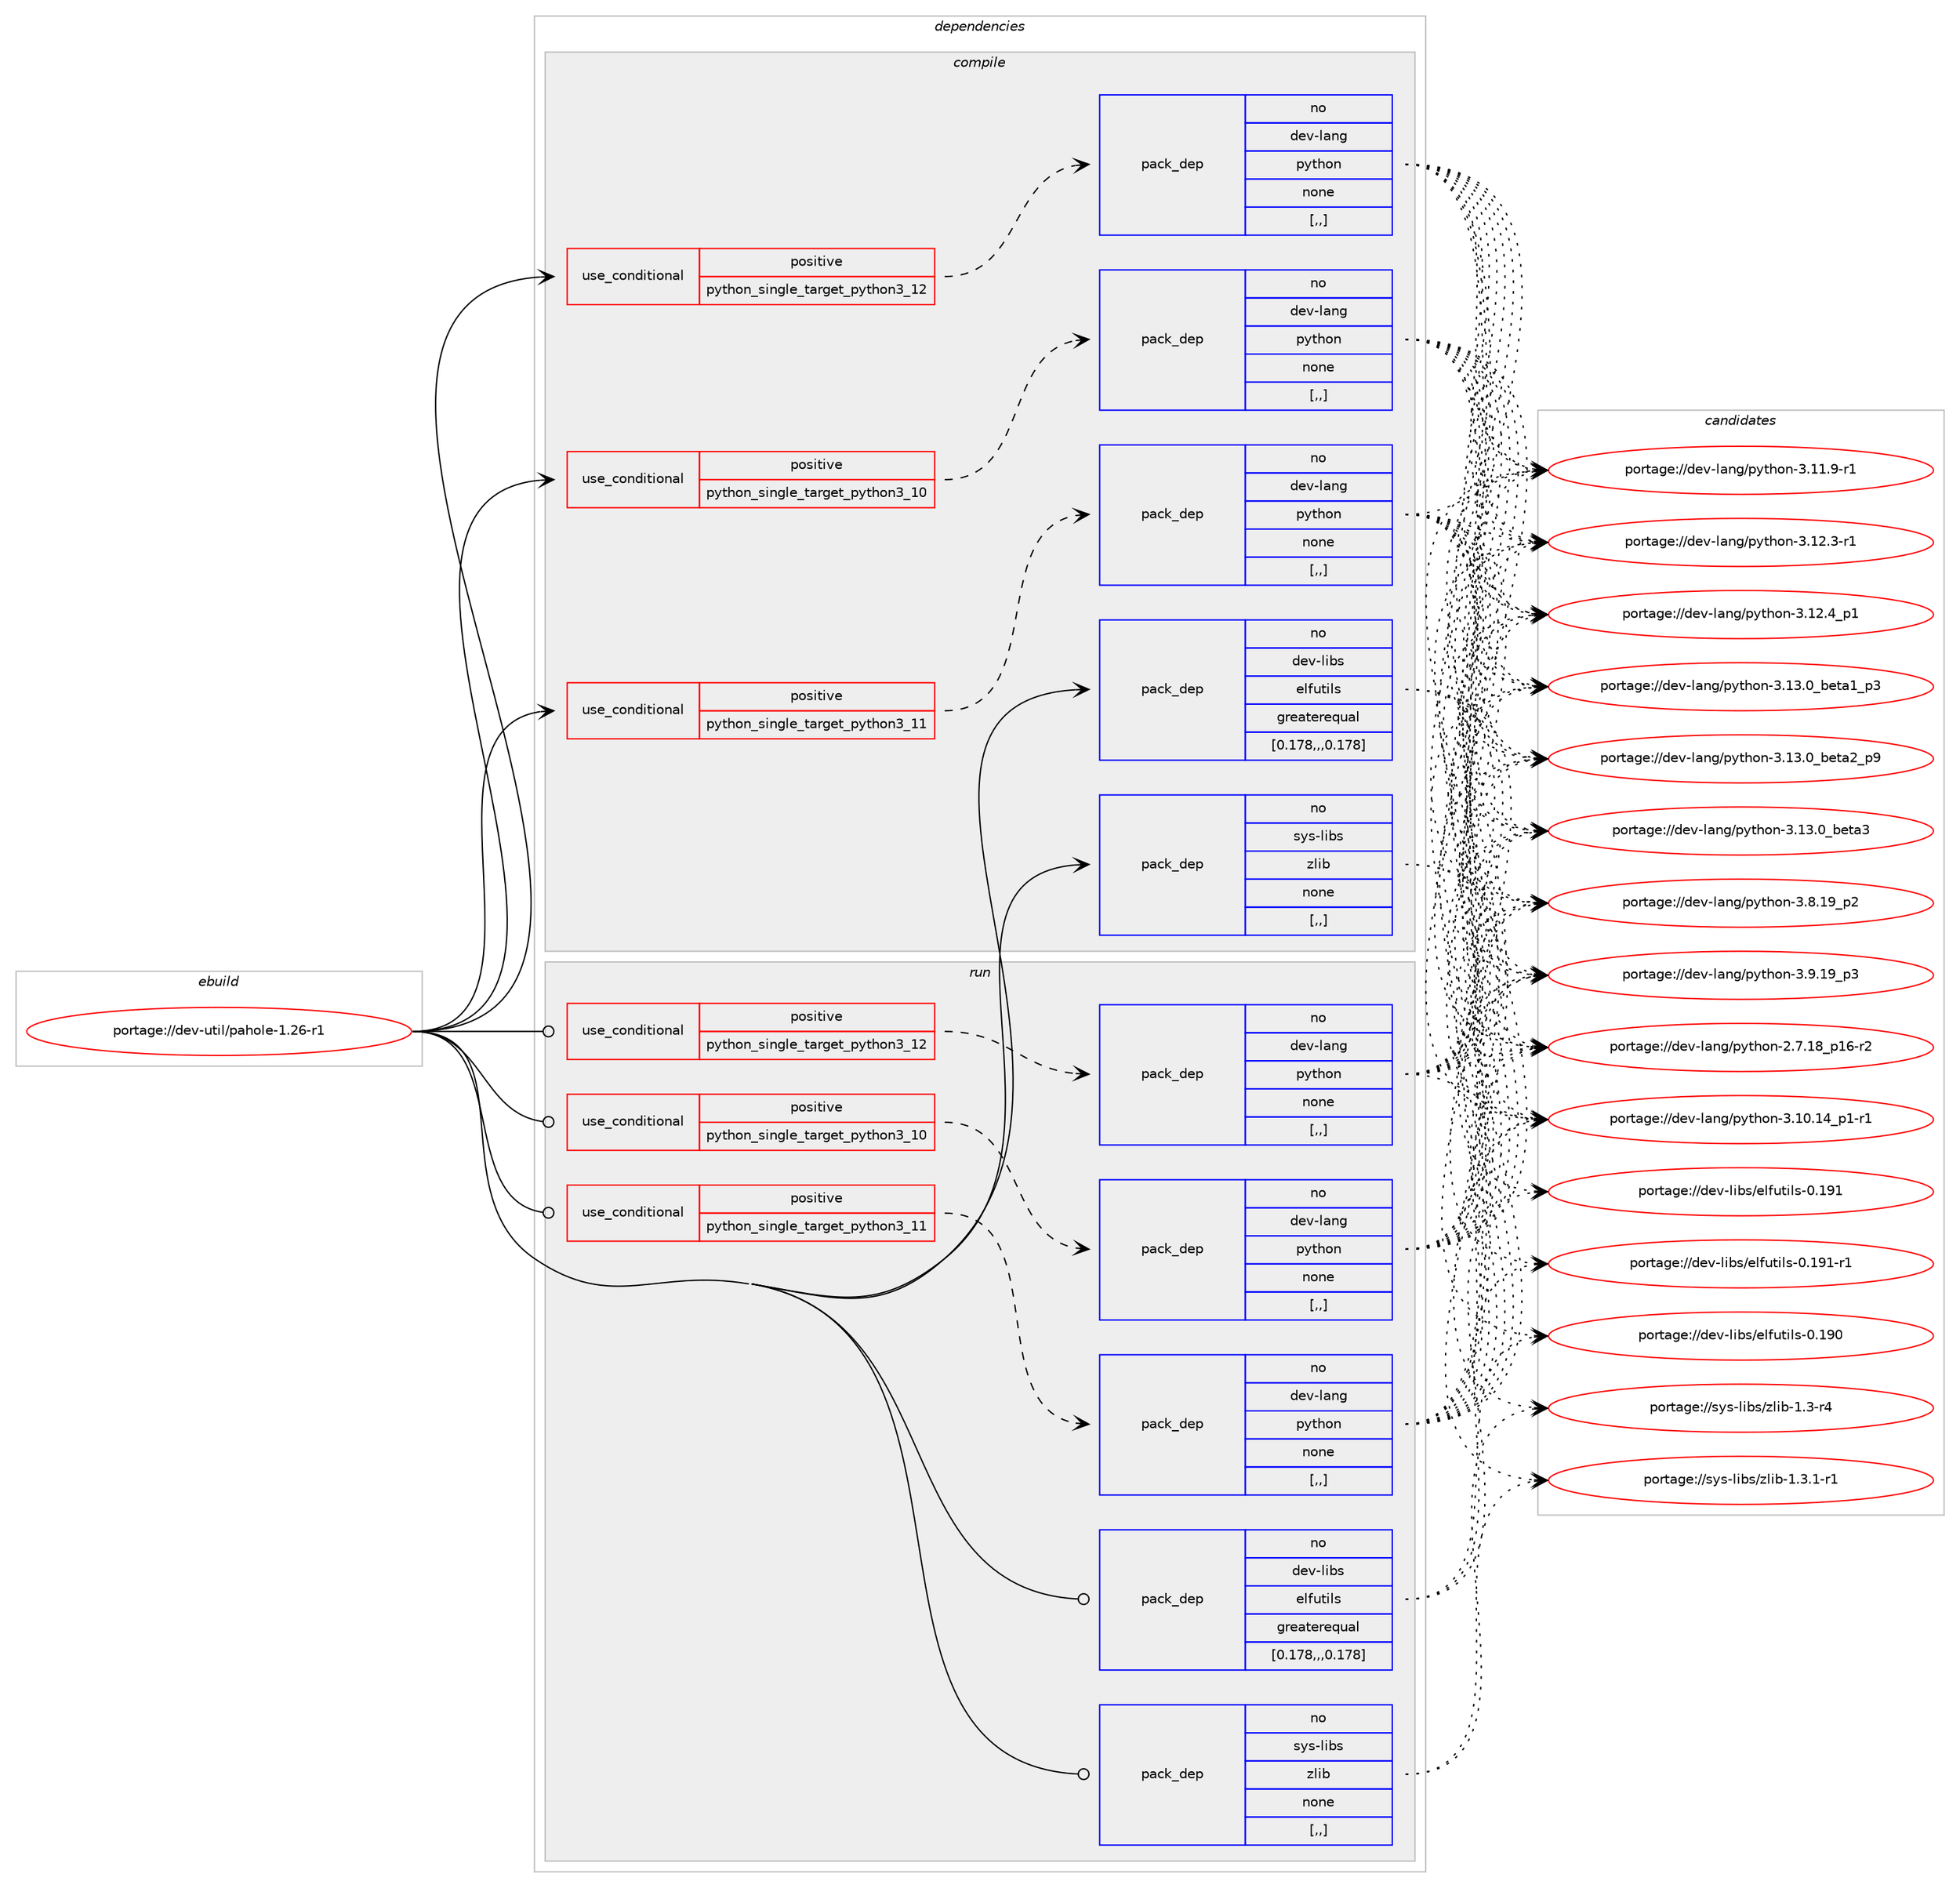 digraph prolog {

# *************
# Graph options
# *************

newrank=true;
concentrate=true;
compound=true;
graph [rankdir=LR,fontname=Helvetica,fontsize=10,ranksep=1.5];#, ranksep=2.5, nodesep=0.2];
edge  [arrowhead=vee];
node  [fontname=Helvetica,fontsize=10];

# **********
# The ebuild
# **********

subgraph cluster_leftcol {
color=gray;
rank=same;
label=<<i>ebuild</i>>;
id [label="portage://dev-util/pahole-1.26-r1", color=red, width=4, href="../dev-util/pahole-1.26-r1.svg"];
}

# ****************
# The dependencies
# ****************

subgraph cluster_midcol {
color=gray;
label=<<i>dependencies</i>>;
subgraph cluster_compile {
fillcolor="#eeeeee";
style=filled;
label=<<i>compile</i>>;
subgraph cond59861 {
dependency213405 [label=<<TABLE BORDER="0" CELLBORDER="1" CELLSPACING="0" CELLPADDING="4"><TR><TD ROWSPAN="3" CELLPADDING="10">use_conditional</TD></TR><TR><TD>positive</TD></TR><TR><TD>python_single_target_python3_10</TD></TR></TABLE>>, shape=none, color=red];
subgraph pack152123 {
dependency213406 [label=<<TABLE BORDER="0" CELLBORDER="1" CELLSPACING="0" CELLPADDING="4" WIDTH="220"><TR><TD ROWSPAN="6" CELLPADDING="30">pack_dep</TD></TR><TR><TD WIDTH="110">no</TD></TR><TR><TD>dev-lang</TD></TR><TR><TD>python</TD></TR><TR><TD>none</TD></TR><TR><TD>[,,]</TD></TR></TABLE>>, shape=none, color=blue];
}
dependency213405:e -> dependency213406:w [weight=20,style="dashed",arrowhead="vee"];
}
id:e -> dependency213405:w [weight=20,style="solid",arrowhead="vee"];
subgraph cond59862 {
dependency213407 [label=<<TABLE BORDER="0" CELLBORDER="1" CELLSPACING="0" CELLPADDING="4"><TR><TD ROWSPAN="3" CELLPADDING="10">use_conditional</TD></TR><TR><TD>positive</TD></TR><TR><TD>python_single_target_python3_11</TD></TR></TABLE>>, shape=none, color=red];
subgraph pack152124 {
dependency213408 [label=<<TABLE BORDER="0" CELLBORDER="1" CELLSPACING="0" CELLPADDING="4" WIDTH="220"><TR><TD ROWSPAN="6" CELLPADDING="30">pack_dep</TD></TR><TR><TD WIDTH="110">no</TD></TR><TR><TD>dev-lang</TD></TR><TR><TD>python</TD></TR><TR><TD>none</TD></TR><TR><TD>[,,]</TD></TR></TABLE>>, shape=none, color=blue];
}
dependency213407:e -> dependency213408:w [weight=20,style="dashed",arrowhead="vee"];
}
id:e -> dependency213407:w [weight=20,style="solid",arrowhead="vee"];
subgraph cond59863 {
dependency213409 [label=<<TABLE BORDER="0" CELLBORDER="1" CELLSPACING="0" CELLPADDING="4"><TR><TD ROWSPAN="3" CELLPADDING="10">use_conditional</TD></TR><TR><TD>positive</TD></TR><TR><TD>python_single_target_python3_12</TD></TR></TABLE>>, shape=none, color=red];
subgraph pack152125 {
dependency213410 [label=<<TABLE BORDER="0" CELLBORDER="1" CELLSPACING="0" CELLPADDING="4" WIDTH="220"><TR><TD ROWSPAN="6" CELLPADDING="30">pack_dep</TD></TR><TR><TD WIDTH="110">no</TD></TR><TR><TD>dev-lang</TD></TR><TR><TD>python</TD></TR><TR><TD>none</TD></TR><TR><TD>[,,]</TD></TR></TABLE>>, shape=none, color=blue];
}
dependency213409:e -> dependency213410:w [weight=20,style="dashed",arrowhead="vee"];
}
id:e -> dependency213409:w [weight=20,style="solid",arrowhead="vee"];
subgraph pack152126 {
dependency213411 [label=<<TABLE BORDER="0" CELLBORDER="1" CELLSPACING="0" CELLPADDING="4" WIDTH="220"><TR><TD ROWSPAN="6" CELLPADDING="30">pack_dep</TD></TR><TR><TD WIDTH="110">no</TD></TR><TR><TD>dev-libs</TD></TR><TR><TD>elfutils</TD></TR><TR><TD>greaterequal</TD></TR><TR><TD>[0.178,,,0.178]</TD></TR></TABLE>>, shape=none, color=blue];
}
id:e -> dependency213411:w [weight=20,style="solid",arrowhead="vee"];
subgraph pack152127 {
dependency213412 [label=<<TABLE BORDER="0" CELLBORDER="1" CELLSPACING="0" CELLPADDING="4" WIDTH="220"><TR><TD ROWSPAN="6" CELLPADDING="30">pack_dep</TD></TR><TR><TD WIDTH="110">no</TD></TR><TR><TD>sys-libs</TD></TR><TR><TD>zlib</TD></TR><TR><TD>none</TD></TR><TR><TD>[,,]</TD></TR></TABLE>>, shape=none, color=blue];
}
id:e -> dependency213412:w [weight=20,style="solid",arrowhead="vee"];
}
subgraph cluster_compileandrun {
fillcolor="#eeeeee";
style=filled;
label=<<i>compile and run</i>>;
}
subgraph cluster_run {
fillcolor="#eeeeee";
style=filled;
label=<<i>run</i>>;
subgraph cond59864 {
dependency213413 [label=<<TABLE BORDER="0" CELLBORDER="1" CELLSPACING="0" CELLPADDING="4"><TR><TD ROWSPAN="3" CELLPADDING="10">use_conditional</TD></TR><TR><TD>positive</TD></TR><TR><TD>python_single_target_python3_10</TD></TR></TABLE>>, shape=none, color=red];
subgraph pack152128 {
dependency213414 [label=<<TABLE BORDER="0" CELLBORDER="1" CELLSPACING="0" CELLPADDING="4" WIDTH="220"><TR><TD ROWSPAN="6" CELLPADDING="30">pack_dep</TD></TR><TR><TD WIDTH="110">no</TD></TR><TR><TD>dev-lang</TD></TR><TR><TD>python</TD></TR><TR><TD>none</TD></TR><TR><TD>[,,]</TD></TR></TABLE>>, shape=none, color=blue];
}
dependency213413:e -> dependency213414:w [weight=20,style="dashed",arrowhead="vee"];
}
id:e -> dependency213413:w [weight=20,style="solid",arrowhead="odot"];
subgraph cond59865 {
dependency213415 [label=<<TABLE BORDER="0" CELLBORDER="1" CELLSPACING="0" CELLPADDING="4"><TR><TD ROWSPAN="3" CELLPADDING="10">use_conditional</TD></TR><TR><TD>positive</TD></TR><TR><TD>python_single_target_python3_11</TD></TR></TABLE>>, shape=none, color=red];
subgraph pack152129 {
dependency213416 [label=<<TABLE BORDER="0" CELLBORDER="1" CELLSPACING="0" CELLPADDING="4" WIDTH="220"><TR><TD ROWSPAN="6" CELLPADDING="30">pack_dep</TD></TR><TR><TD WIDTH="110">no</TD></TR><TR><TD>dev-lang</TD></TR><TR><TD>python</TD></TR><TR><TD>none</TD></TR><TR><TD>[,,]</TD></TR></TABLE>>, shape=none, color=blue];
}
dependency213415:e -> dependency213416:w [weight=20,style="dashed",arrowhead="vee"];
}
id:e -> dependency213415:w [weight=20,style="solid",arrowhead="odot"];
subgraph cond59866 {
dependency213417 [label=<<TABLE BORDER="0" CELLBORDER="1" CELLSPACING="0" CELLPADDING="4"><TR><TD ROWSPAN="3" CELLPADDING="10">use_conditional</TD></TR><TR><TD>positive</TD></TR><TR><TD>python_single_target_python3_12</TD></TR></TABLE>>, shape=none, color=red];
subgraph pack152130 {
dependency213418 [label=<<TABLE BORDER="0" CELLBORDER="1" CELLSPACING="0" CELLPADDING="4" WIDTH="220"><TR><TD ROWSPAN="6" CELLPADDING="30">pack_dep</TD></TR><TR><TD WIDTH="110">no</TD></TR><TR><TD>dev-lang</TD></TR><TR><TD>python</TD></TR><TR><TD>none</TD></TR><TR><TD>[,,]</TD></TR></TABLE>>, shape=none, color=blue];
}
dependency213417:e -> dependency213418:w [weight=20,style="dashed",arrowhead="vee"];
}
id:e -> dependency213417:w [weight=20,style="solid",arrowhead="odot"];
subgraph pack152131 {
dependency213419 [label=<<TABLE BORDER="0" CELLBORDER="1" CELLSPACING="0" CELLPADDING="4" WIDTH="220"><TR><TD ROWSPAN="6" CELLPADDING="30">pack_dep</TD></TR><TR><TD WIDTH="110">no</TD></TR><TR><TD>dev-libs</TD></TR><TR><TD>elfutils</TD></TR><TR><TD>greaterequal</TD></TR><TR><TD>[0.178,,,0.178]</TD></TR></TABLE>>, shape=none, color=blue];
}
id:e -> dependency213419:w [weight=20,style="solid",arrowhead="odot"];
subgraph pack152132 {
dependency213420 [label=<<TABLE BORDER="0" CELLBORDER="1" CELLSPACING="0" CELLPADDING="4" WIDTH="220"><TR><TD ROWSPAN="6" CELLPADDING="30">pack_dep</TD></TR><TR><TD WIDTH="110">no</TD></TR><TR><TD>sys-libs</TD></TR><TR><TD>zlib</TD></TR><TR><TD>none</TD></TR><TR><TD>[,,]</TD></TR></TABLE>>, shape=none, color=blue];
}
id:e -> dependency213420:w [weight=20,style="solid",arrowhead="odot"];
}
}

# **************
# The candidates
# **************

subgraph cluster_choices {
rank=same;
color=gray;
label=<<i>candidates</i>>;

subgraph choice152123 {
color=black;
nodesep=1;
choice100101118451089711010347112121116104111110455046554649569511249544511450 [label="portage://dev-lang/python-2.7.18_p16-r2", color=red, width=4,href="../dev-lang/python-2.7.18_p16-r2.svg"];
choice100101118451089711010347112121116104111110455146494846495295112494511449 [label="portage://dev-lang/python-3.10.14_p1-r1", color=red, width=4,href="../dev-lang/python-3.10.14_p1-r1.svg"];
choice100101118451089711010347112121116104111110455146494946574511449 [label="portage://dev-lang/python-3.11.9-r1", color=red, width=4,href="../dev-lang/python-3.11.9-r1.svg"];
choice100101118451089711010347112121116104111110455146495046514511449 [label="portage://dev-lang/python-3.12.3-r1", color=red, width=4,href="../dev-lang/python-3.12.3-r1.svg"];
choice100101118451089711010347112121116104111110455146495046529511249 [label="portage://dev-lang/python-3.12.4_p1", color=red, width=4,href="../dev-lang/python-3.12.4_p1.svg"];
choice10010111845108971101034711212111610411111045514649514648959810111697499511251 [label="portage://dev-lang/python-3.13.0_beta1_p3", color=red, width=4,href="../dev-lang/python-3.13.0_beta1_p3.svg"];
choice10010111845108971101034711212111610411111045514649514648959810111697509511257 [label="portage://dev-lang/python-3.13.0_beta2_p9", color=red, width=4,href="../dev-lang/python-3.13.0_beta2_p9.svg"];
choice1001011184510897110103471121211161041111104551464951464895981011169751 [label="portage://dev-lang/python-3.13.0_beta3", color=red, width=4,href="../dev-lang/python-3.13.0_beta3.svg"];
choice100101118451089711010347112121116104111110455146564649579511250 [label="portage://dev-lang/python-3.8.19_p2", color=red, width=4,href="../dev-lang/python-3.8.19_p2.svg"];
choice100101118451089711010347112121116104111110455146574649579511251 [label="portage://dev-lang/python-3.9.19_p3", color=red, width=4,href="../dev-lang/python-3.9.19_p3.svg"];
dependency213406:e -> choice100101118451089711010347112121116104111110455046554649569511249544511450:w [style=dotted,weight="100"];
dependency213406:e -> choice100101118451089711010347112121116104111110455146494846495295112494511449:w [style=dotted,weight="100"];
dependency213406:e -> choice100101118451089711010347112121116104111110455146494946574511449:w [style=dotted,weight="100"];
dependency213406:e -> choice100101118451089711010347112121116104111110455146495046514511449:w [style=dotted,weight="100"];
dependency213406:e -> choice100101118451089711010347112121116104111110455146495046529511249:w [style=dotted,weight="100"];
dependency213406:e -> choice10010111845108971101034711212111610411111045514649514648959810111697499511251:w [style=dotted,weight="100"];
dependency213406:e -> choice10010111845108971101034711212111610411111045514649514648959810111697509511257:w [style=dotted,weight="100"];
dependency213406:e -> choice1001011184510897110103471121211161041111104551464951464895981011169751:w [style=dotted,weight="100"];
dependency213406:e -> choice100101118451089711010347112121116104111110455146564649579511250:w [style=dotted,weight="100"];
dependency213406:e -> choice100101118451089711010347112121116104111110455146574649579511251:w [style=dotted,weight="100"];
}
subgraph choice152124 {
color=black;
nodesep=1;
choice100101118451089711010347112121116104111110455046554649569511249544511450 [label="portage://dev-lang/python-2.7.18_p16-r2", color=red, width=4,href="../dev-lang/python-2.7.18_p16-r2.svg"];
choice100101118451089711010347112121116104111110455146494846495295112494511449 [label="portage://dev-lang/python-3.10.14_p1-r1", color=red, width=4,href="../dev-lang/python-3.10.14_p1-r1.svg"];
choice100101118451089711010347112121116104111110455146494946574511449 [label="portage://dev-lang/python-3.11.9-r1", color=red, width=4,href="../dev-lang/python-3.11.9-r1.svg"];
choice100101118451089711010347112121116104111110455146495046514511449 [label="portage://dev-lang/python-3.12.3-r1", color=red, width=4,href="../dev-lang/python-3.12.3-r1.svg"];
choice100101118451089711010347112121116104111110455146495046529511249 [label="portage://dev-lang/python-3.12.4_p1", color=red, width=4,href="../dev-lang/python-3.12.4_p1.svg"];
choice10010111845108971101034711212111610411111045514649514648959810111697499511251 [label="portage://dev-lang/python-3.13.0_beta1_p3", color=red, width=4,href="../dev-lang/python-3.13.0_beta1_p3.svg"];
choice10010111845108971101034711212111610411111045514649514648959810111697509511257 [label="portage://dev-lang/python-3.13.0_beta2_p9", color=red, width=4,href="../dev-lang/python-3.13.0_beta2_p9.svg"];
choice1001011184510897110103471121211161041111104551464951464895981011169751 [label="portage://dev-lang/python-3.13.0_beta3", color=red, width=4,href="../dev-lang/python-3.13.0_beta3.svg"];
choice100101118451089711010347112121116104111110455146564649579511250 [label="portage://dev-lang/python-3.8.19_p2", color=red, width=4,href="../dev-lang/python-3.8.19_p2.svg"];
choice100101118451089711010347112121116104111110455146574649579511251 [label="portage://dev-lang/python-3.9.19_p3", color=red, width=4,href="../dev-lang/python-3.9.19_p3.svg"];
dependency213408:e -> choice100101118451089711010347112121116104111110455046554649569511249544511450:w [style=dotted,weight="100"];
dependency213408:e -> choice100101118451089711010347112121116104111110455146494846495295112494511449:w [style=dotted,weight="100"];
dependency213408:e -> choice100101118451089711010347112121116104111110455146494946574511449:w [style=dotted,weight="100"];
dependency213408:e -> choice100101118451089711010347112121116104111110455146495046514511449:w [style=dotted,weight="100"];
dependency213408:e -> choice100101118451089711010347112121116104111110455146495046529511249:w [style=dotted,weight="100"];
dependency213408:e -> choice10010111845108971101034711212111610411111045514649514648959810111697499511251:w [style=dotted,weight="100"];
dependency213408:e -> choice10010111845108971101034711212111610411111045514649514648959810111697509511257:w [style=dotted,weight="100"];
dependency213408:e -> choice1001011184510897110103471121211161041111104551464951464895981011169751:w [style=dotted,weight="100"];
dependency213408:e -> choice100101118451089711010347112121116104111110455146564649579511250:w [style=dotted,weight="100"];
dependency213408:e -> choice100101118451089711010347112121116104111110455146574649579511251:w [style=dotted,weight="100"];
}
subgraph choice152125 {
color=black;
nodesep=1;
choice100101118451089711010347112121116104111110455046554649569511249544511450 [label="portage://dev-lang/python-2.7.18_p16-r2", color=red, width=4,href="../dev-lang/python-2.7.18_p16-r2.svg"];
choice100101118451089711010347112121116104111110455146494846495295112494511449 [label="portage://dev-lang/python-3.10.14_p1-r1", color=red, width=4,href="../dev-lang/python-3.10.14_p1-r1.svg"];
choice100101118451089711010347112121116104111110455146494946574511449 [label="portage://dev-lang/python-3.11.9-r1", color=red, width=4,href="../dev-lang/python-3.11.9-r1.svg"];
choice100101118451089711010347112121116104111110455146495046514511449 [label="portage://dev-lang/python-3.12.3-r1", color=red, width=4,href="../dev-lang/python-3.12.3-r1.svg"];
choice100101118451089711010347112121116104111110455146495046529511249 [label="portage://dev-lang/python-3.12.4_p1", color=red, width=4,href="../dev-lang/python-3.12.4_p1.svg"];
choice10010111845108971101034711212111610411111045514649514648959810111697499511251 [label="portage://dev-lang/python-3.13.0_beta1_p3", color=red, width=4,href="../dev-lang/python-3.13.0_beta1_p3.svg"];
choice10010111845108971101034711212111610411111045514649514648959810111697509511257 [label="portage://dev-lang/python-3.13.0_beta2_p9", color=red, width=4,href="../dev-lang/python-3.13.0_beta2_p9.svg"];
choice1001011184510897110103471121211161041111104551464951464895981011169751 [label="portage://dev-lang/python-3.13.0_beta3", color=red, width=4,href="../dev-lang/python-3.13.0_beta3.svg"];
choice100101118451089711010347112121116104111110455146564649579511250 [label="portage://dev-lang/python-3.8.19_p2", color=red, width=4,href="../dev-lang/python-3.8.19_p2.svg"];
choice100101118451089711010347112121116104111110455146574649579511251 [label="portage://dev-lang/python-3.9.19_p3", color=red, width=4,href="../dev-lang/python-3.9.19_p3.svg"];
dependency213410:e -> choice100101118451089711010347112121116104111110455046554649569511249544511450:w [style=dotted,weight="100"];
dependency213410:e -> choice100101118451089711010347112121116104111110455146494846495295112494511449:w [style=dotted,weight="100"];
dependency213410:e -> choice100101118451089711010347112121116104111110455146494946574511449:w [style=dotted,weight="100"];
dependency213410:e -> choice100101118451089711010347112121116104111110455146495046514511449:w [style=dotted,weight="100"];
dependency213410:e -> choice100101118451089711010347112121116104111110455146495046529511249:w [style=dotted,weight="100"];
dependency213410:e -> choice10010111845108971101034711212111610411111045514649514648959810111697499511251:w [style=dotted,weight="100"];
dependency213410:e -> choice10010111845108971101034711212111610411111045514649514648959810111697509511257:w [style=dotted,weight="100"];
dependency213410:e -> choice1001011184510897110103471121211161041111104551464951464895981011169751:w [style=dotted,weight="100"];
dependency213410:e -> choice100101118451089711010347112121116104111110455146564649579511250:w [style=dotted,weight="100"];
dependency213410:e -> choice100101118451089711010347112121116104111110455146574649579511251:w [style=dotted,weight="100"];
}
subgraph choice152126 {
color=black;
nodesep=1;
choice100101118451081059811547101108102117116105108115454846495748 [label="portage://dev-libs/elfutils-0.190", color=red, width=4,href="../dev-libs/elfutils-0.190.svg"];
choice100101118451081059811547101108102117116105108115454846495749 [label="portage://dev-libs/elfutils-0.191", color=red, width=4,href="../dev-libs/elfutils-0.191.svg"];
choice1001011184510810598115471011081021171161051081154548464957494511449 [label="portage://dev-libs/elfutils-0.191-r1", color=red, width=4,href="../dev-libs/elfutils-0.191-r1.svg"];
dependency213411:e -> choice100101118451081059811547101108102117116105108115454846495748:w [style=dotted,weight="100"];
dependency213411:e -> choice100101118451081059811547101108102117116105108115454846495749:w [style=dotted,weight="100"];
dependency213411:e -> choice1001011184510810598115471011081021171161051081154548464957494511449:w [style=dotted,weight="100"];
}
subgraph choice152127 {
color=black;
nodesep=1;
choice11512111545108105981154712210810598454946514511452 [label="portage://sys-libs/zlib-1.3-r4", color=red, width=4,href="../sys-libs/zlib-1.3-r4.svg"];
choice115121115451081059811547122108105984549465146494511449 [label="portage://sys-libs/zlib-1.3.1-r1", color=red, width=4,href="../sys-libs/zlib-1.3.1-r1.svg"];
dependency213412:e -> choice11512111545108105981154712210810598454946514511452:w [style=dotted,weight="100"];
dependency213412:e -> choice115121115451081059811547122108105984549465146494511449:w [style=dotted,weight="100"];
}
subgraph choice152128 {
color=black;
nodesep=1;
choice100101118451089711010347112121116104111110455046554649569511249544511450 [label="portage://dev-lang/python-2.7.18_p16-r2", color=red, width=4,href="../dev-lang/python-2.7.18_p16-r2.svg"];
choice100101118451089711010347112121116104111110455146494846495295112494511449 [label="portage://dev-lang/python-3.10.14_p1-r1", color=red, width=4,href="../dev-lang/python-3.10.14_p1-r1.svg"];
choice100101118451089711010347112121116104111110455146494946574511449 [label="portage://dev-lang/python-3.11.9-r1", color=red, width=4,href="../dev-lang/python-3.11.9-r1.svg"];
choice100101118451089711010347112121116104111110455146495046514511449 [label="portage://dev-lang/python-3.12.3-r1", color=red, width=4,href="../dev-lang/python-3.12.3-r1.svg"];
choice100101118451089711010347112121116104111110455146495046529511249 [label="portage://dev-lang/python-3.12.4_p1", color=red, width=4,href="../dev-lang/python-3.12.4_p1.svg"];
choice10010111845108971101034711212111610411111045514649514648959810111697499511251 [label="portage://dev-lang/python-3.13.0_beta1_p3", color=red, width=4,href="../dev-lang/python-3.13.0_beta1_p3.svg"];
choice10010111845108971101034711212111610411111045514649514648959810111697509511257 [label="portage://dev-lang/python-3.13.0_beta2_p9", color=red, width=4,href="../dev-lang/python-3.13.0_beta2_p9.svg"];
choice1001011184510897110103471121211161041111104551464951464895981011169751 [label="portage://dev-lang/python-3.13.0_beta3", color=red, width=4,href="../dev-lang/python-3.13.0_beta3.svg"];
choice100101118451089711010347112121116104111110455146564649579511250 [label="portage://dev-lang/python-3.8.19_p2", color=red, width=4,href="../dev-lang/python-3.8.19_p2.svg"];
choice100101118451089711010347112121116104111110455146574649579511251 [label="portage://dev-lang/python-3.9.19_p3", color=red, width=4,href="../dev-lang/python-3.9.19_p3.svg"];
dependency213414:e -> choice100101118451089711010347112121116104111110455046554649569511249544511450:w [style=dotted,weight="100"];
dependency213414:e -> choice100101118451089711010347112121116104111110455146494846495295112494511449:w [style=dotted,weight="100"];
dependency213414:e -> choice100101118451089711010347112121116104111110455146494946574511449:w [style=dotted,weight="100"];
dependency213414:e -> choice100101118451089711010347112121116104111110455146495046514511449:w [style=dotted,weight="100"];
dependency213414:e -> choice100101118451089711010347112121116104111110455146495046529511249:w [style=dotted,weight="100"];
dependency213414:e -> choice10010111845108971101034711212111610411111045514649514648959810111697499511251:w [style=dotted,weight="100"];
dependency213414:e -> choice10010111845108971101034711212111610411111045514649514648959810111697509511257:w [style=dotted,weight="100"];
dependency213414:e -> choice1001011184510897110103471121211161041111104551464951464895981011169751:w [style=dotted,weight="100"];
dependency213414:e -> choice100101118451089711010347112121116104111110455146564649579511250:w [style=dotted,weight="100"];
dependency213414:e -> choice100101118451089711010347112121116104111110455146574649579511251:w [style=dotted,weight="100"];
}
subgraph choice152129 {
color=black;
nodesep=1;
choice100101118451089711010347112121116104111110455046554649569511249544511450 [label="portage://dev-lang/python-2.7.18_p16-r2", color=red, width=4,href="../dev-lang/python-2.7.18_p16-r2.svg"];
choice100101118451089711010347112121116104111110455146494846495295112494511449 [label="portage://dev-lang/python-3.10.14_p1-r1", color=red, width=4,href="../dev-lang/python-3.10.14_p1-r1.svg"];
choice100101118451089711010347112121116104111110455146494946574511449 [label="portage://dev-lang/python-3.11.9-r1", color=red, width=4,href="../dev-lang/python-3.11.9-r1.svg"];
choice100101118451089711010347112121116104111110455146495046514511449 [label="portage://dev-lang/python-3.12.3-r1", color=red, width=4,href="../dev-lang/python-3.12.3-r1.svg"];
choice100101118451089711010347112121116104111110455146495046529511249 [label="portage://dev-lang/python-3.12.4_p1", color=red, width=4,href="../dev-lang/python-3.12.4_p1.svg"];
choice10010111845108971101034711212111610411111045514649514648959810111697499511251 [label="portage://dev-lang/python-3.13.0_beta1_p3", color=red, width=4,href="../dev-lang/python-3.13.0_beta1_p3.svg"];
choice10010111845108971101034711212111610411111045514649514648959810111697509511257 [label="portage://dev-lang/python-3.13.0_beta2_p9", color=red, width=4,href="../dev-lang/python-3.13.0_beta2_p9.svg"];
choice1001011184510897110103471121211161041111104551464951464895981011169751 [label="portage://dev-lang/python-3.13.0_beta3", color=red, width=4,href="../dev-lang/python-3.13.0_beta3.svg"];
choice100101118451089711010347112121116104111110455146564649579511250 [label="portage://dev-lang/python-3.8.19_p2", color=red, width=4,href="../dev-lang/python-3.8.19_p2.svg"];
choice100101118451089711010347112121116104111110455146574649579511251 [label="portage://dev-lang/python-3.9.19_p3", color=red, width=4,href="../dev-lang/python-3.9.19_p3.svg"];
dependency213416:e -> choice100101118451089711010347112121116104111110455046554649569511249544511450:w [style=dotted,weight="100"];
dependency213416:e -> choice100101118451089711010347112121116104111110455146494846495295112494511449:w [style=dotted,weight="100"];
dependency213416:e -> choice100101118451089711010347112121116104111110455146494946574511449:w [style=dotted,weight="100"];
dependency213416:e -> choice100101118451089711010347112121116104111110455146495046514511449:w [style=dotted,weight="100"];
dependency213416:e -> choice100101118451089711010347112121116104111110455146495046529511249:w [style=dotted,weight="100"];
dependency213416:e -> choice10010111845108971101034711212111610411111045514649514648959810111697499511251:w [style=dotted,weight="100"];
dependency213416:e -> choice10010111845108971101034711212111610411111045514649514648959810111697509511257:w [style=dotted,weight="100"];
dependency213416:e -> choice1001011184510897110103471121211161041111104551464951464895981011169751:w [style=dotted,weight="100"];
dependency213416:e -> choice100101118451089711010347112121116104111110455146564649579511250:w [style=dotted,weight="100"];
dependency213416:e -> choice100101118451089711010347112121116104111110455146574649579511251:w [style=dotted,weight="100"];
}
subgraph choice152130 {
color=black;
nodesep=1;
choice100101118451089711010347112121116104111110455046554649569511249544511450 [label="portage://dev-lang/python-2.7.18_p16-r2", color=red, width=4,href="../dev-lang/python-2.7.18_p16-r2.svg"];
choice100101118451089711010347112121116104111110455146494846495295112494511449 [label="portage://dev-lang/python-3.10.14_p1-r1", color=red, width=4,href="../dev-lang/python-3.10.14_p1-r1.svg"];
choice100101118451089711010347112121116104111110455146494946574511449 [label="portage://dev-lang/python-3.11.9-r1", color=red, width=4,href="../dev-lang/python-3.11.9-r1.svg"];
choice100101118451089711010347112121116104111110455146495046514511449 [label="portage://dev-lang/python-3.12.3-r1", color=red, width=4,href="../dev-lang/python-3.12.3-r1.svg"];
choice100101118451089711010347112121116104111110455146495046529511249 [label="portage://dev-lang/python-3.12.4_p1", color=red, width=4,href="../dev-lang/python-3.12.4_p1.svg"];
choice10010111845108971101034711212111610411111045514649514648959810111697499511251 [label="portage://dev-lang/python-3.13.0_beta1_p3", color=red, width=4,href="../dev-lang/python-3.13.0_beta1_p3.svg"];
choice10010111845108971101034711212111610411111045514649514648959810111697509511257 [label="portage://dev-lang/python-3.13.0_beta2_p9", color=red, width=4,href="../dev-lang/python-3.13.0_beta2_p9.svg"];
choice1001011184510897110103471121211161041111104551464951464895981011169751 [label="portage://dev-lang/python-3.13.0_beta3", color=red, width=4,href="../dev-lang/python-3.13.0_beta3.svg"];
choice100101118451089711010347112121116104111110455146564649579511250 [label="portage://dev-lang/python-3.8.19_p2", color=red, width=4,href="../dev-lang/python-3.8.19_p2.svg"];
choice100101118451089711010347112121116104111110455146574649579511251 [label="portage://dev-lang/python-3.9.19_p3", color=red, width=4,href="../dev-lang/python-3.9.19_p3.svg"];
dependency213418:e -> choice100101118451089711010347112121116104111110455046554649569511249544511450:w [style=dotted,weight="100"];
dependency213418:e -> choice100101118451089711010347112121116104111110455146494846495295112494511449:w [style=dotted,weight="100"];
dependency213418:e -> choice100101118451089711010347112121116104111110455146494946574511449:w [style=dotted,weight="100"];
dependency213418:e -> choice100101118451089711010347112121116104111110455146495046514511449:w [style=dotted,weight="100"];
dependency213418:e -> choice100101118451089711010347112121116104111110455146495046529511249:w [style=dotted,weight="100"];
dependency213418:e -> choice10010111845108971101034711212111610411111045514649514648959810111697499511251:w [style=dotted,weight="100"];
dependency213418:e -> choice10010111845108971101034711212111610411111045514649514648959810111697509511257:w [style=dotted,weight="100"];
dependency213418:e -> choice1001011184510897110103471121211161041111104551464951464895981011169751:w [style=dotted,weight="100"];
dependency213418:e -> choice100101118451089711010347112121116104111110455146564649579511250:w [style=dotted,weight="100"];
dependency213418:e -> choice100101118451089711010347112121116104111110455146574649579511251:w [style=dotted,weight="100"];
}
subgraph choice152131 {
color=black;
nodesep=1;
choice100101118451081059811547101108102117116105108115454846495748 [label="portage://dev-libs/elfutils-0.190", color=red, width=4,href="../dev-libs/elfutils-0.190.svg"];
choice100101118451081059811547101108102117116105108115454846495749 [label="portage://dev-libs/elfutils-0.191", color=red, width=4,href="../dev-libs/elfutils-0.191.svg"];
choice1001011184510810598115471011081021171161051081154548464957494511449 [label="portage://dev-libs/elfutils-0.191-r1", color=red, width=4,href="../dev-libs/elfutils-0.191-r1.svg"];
dependency213419:e -> choice100101118451081059811547101108102117116105108115454846495748:w [style=dotted,weight="100"];
dependency213419:e -> choice100101118451081059811547101108102117116105108115454846495749:w [style=dotted,weight="100"];
dependency213419:e -> choice1001011184510810598115471011081021171161051081154548464957494511449:w [style=dotted,weight="100"];
}
subgraph choice152132 {
color=black;
nodesep=1;
choice11512111545108105981154712210810598454946514511452 [label="portage://sys-libs/zlib-1.3-r4", color=red, width=4,href="../sys-libs/zlib-1.3-r4.svg"];
choice115121115451081059811547122108105984549465146494511449 [label="portage://sys-libs/zlib-1.3.1-r1", color=red, width=4,href="../sys-libs/zlib-1.3.1-r1.svg"];
dependency213420:e -> choice11512111545108105981154712210810598454946514511452:w [style=dotted,weight="100"];
dependency213420:e -> choice115121115451081059811547122108105984549465146494511449:w [style=dotted,weight="100"];
}
}

}

